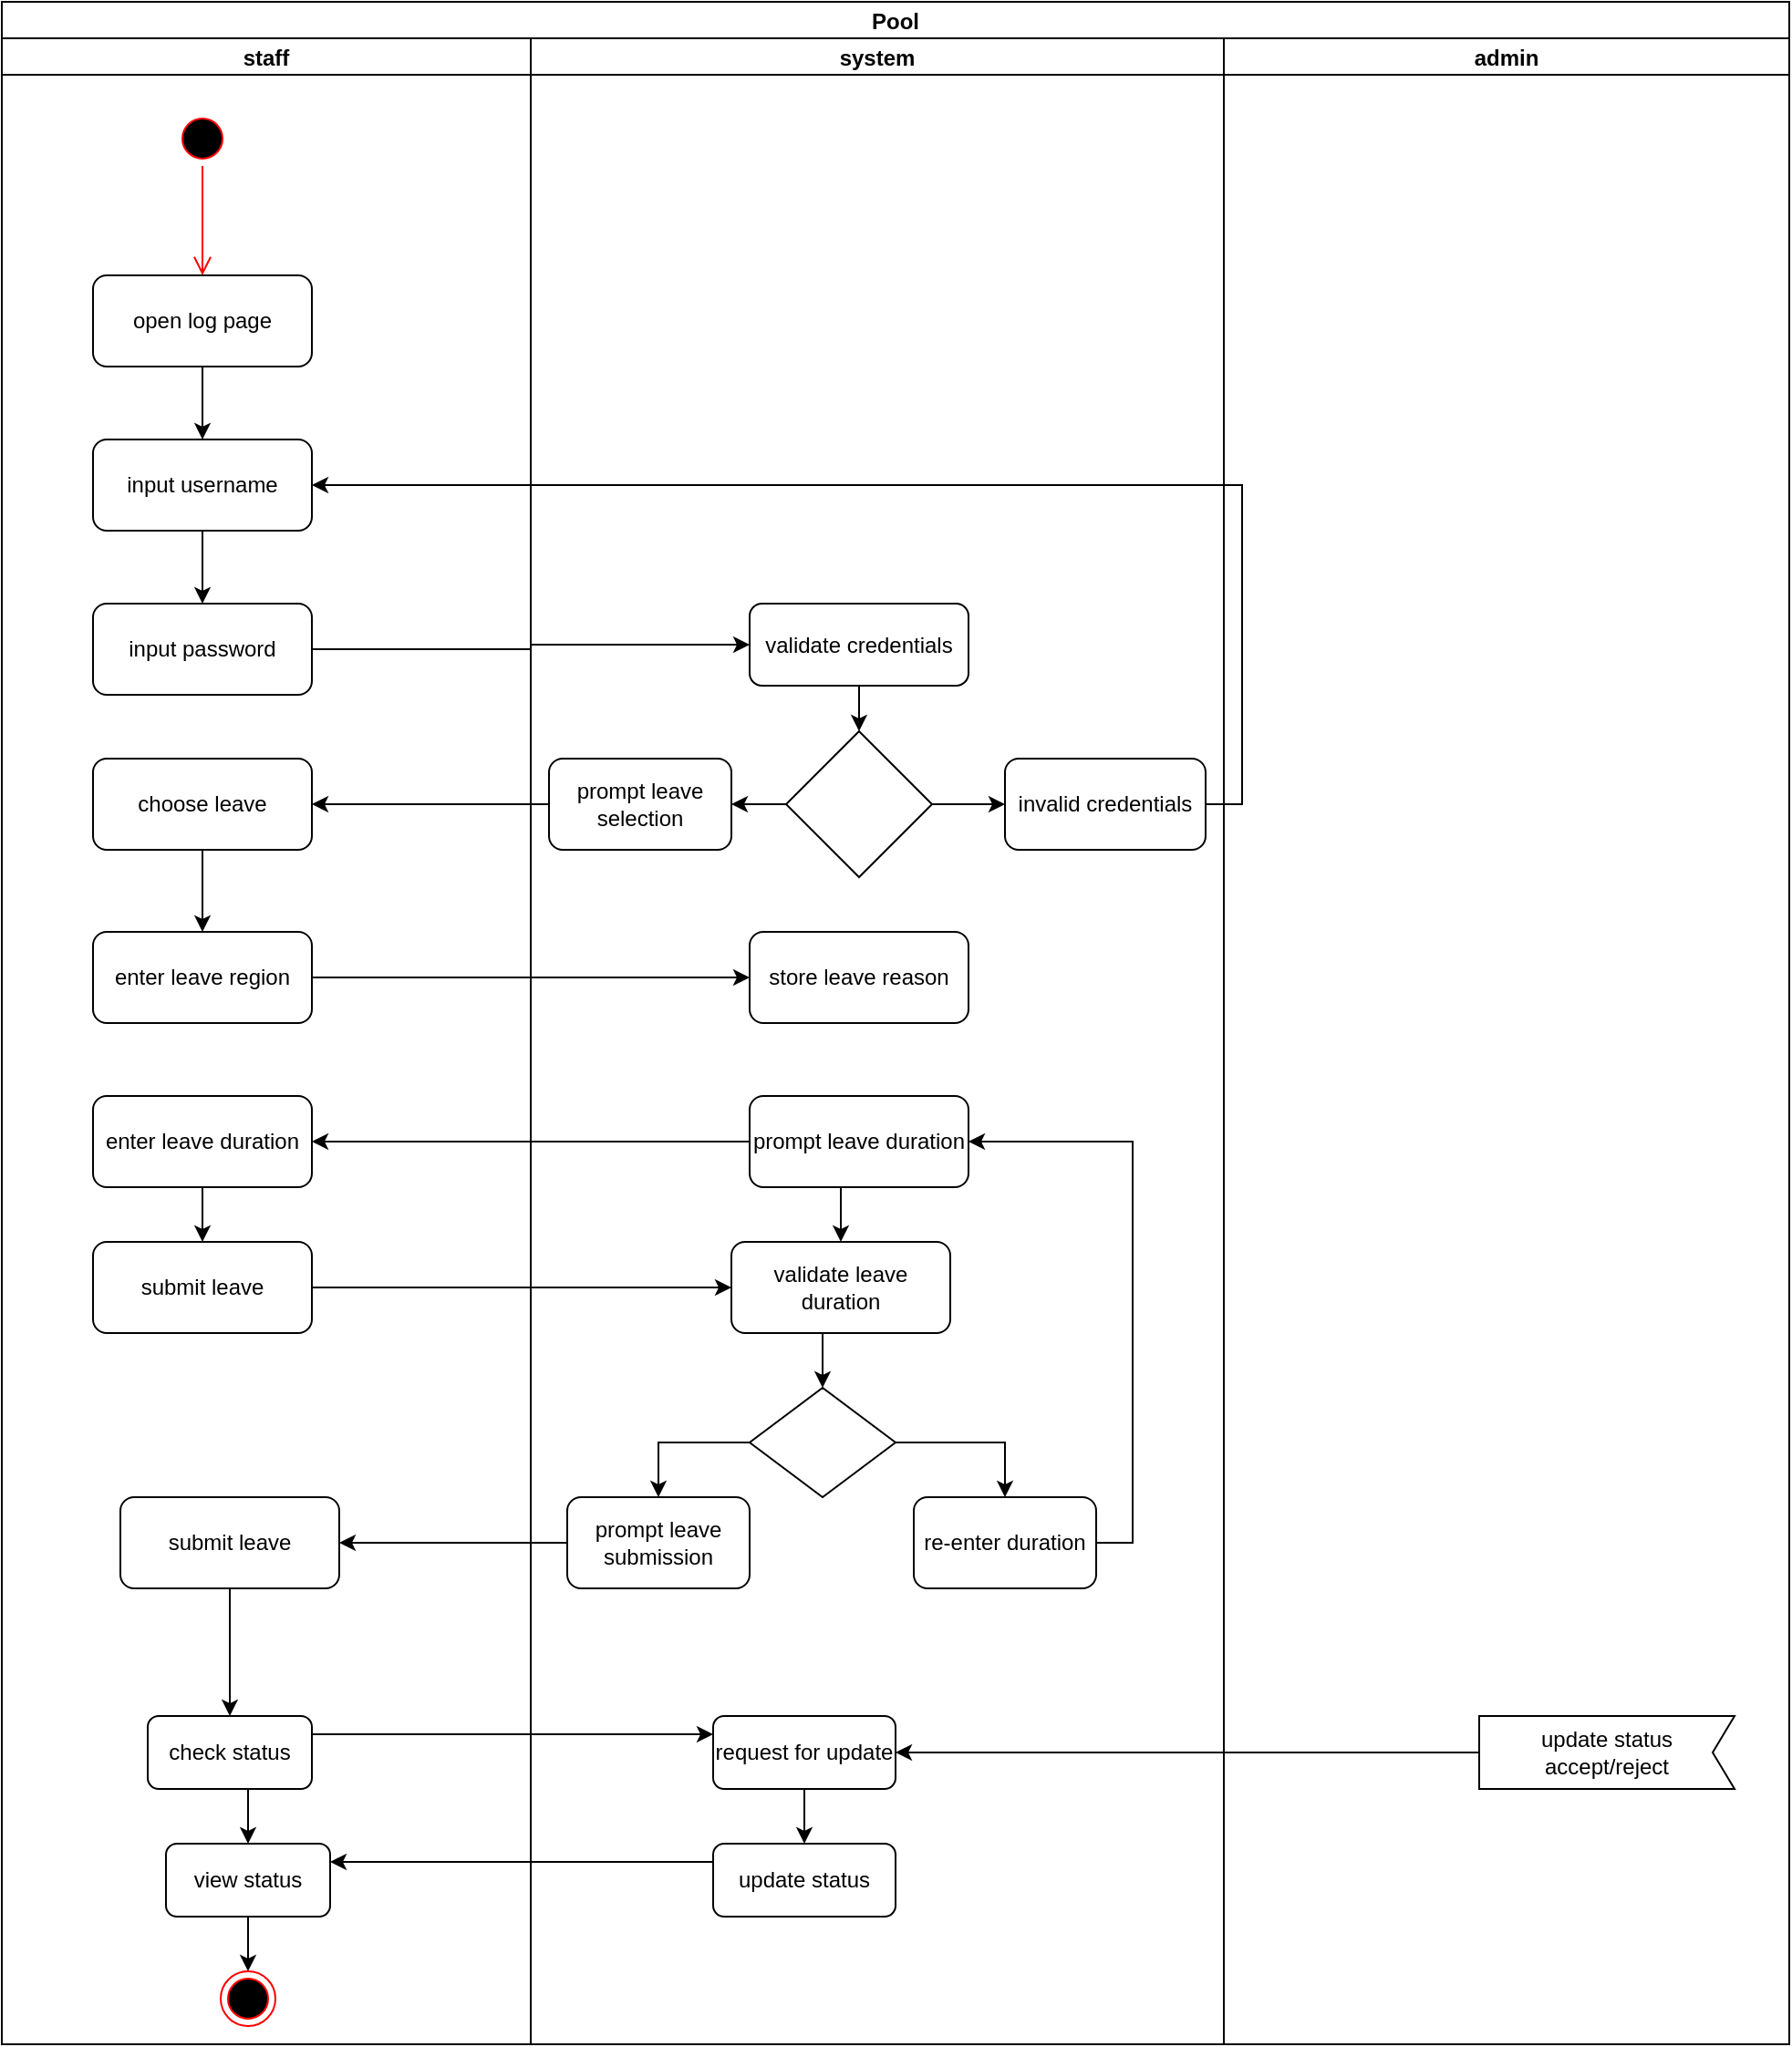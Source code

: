 <mxfile version="20.5.1" type="github">
  <diagram id="ZjQkCzTCEwSP8y3LB2HT" name="Page-1">
    <mxGraphModel dx="1210" dy="1765" grid="1" gridSize="10" guides="1" tooltips="1" connect="1" arrows="1" fold="1" page="1" pageScale="1" pageWidth="850" pageHeight="1100" math="0" shadow="0">
      <root>
        <mxCell id="0" />
        <mxCell id="1" parent="0" />
        <mxCell id="M1Dd1jra3ZKJnvtL5Lh6-6" value="Pool" style="swimlane;childLayout=stackLayout;resizeParent=1;resizeParentMax=0;startSize=20;" vertex="1" parent="1">
          <mxGeometry x="130" y="-20" width="980" height="1120" as="geometry" />
        </mxCell>
        <mxCell id="M1Dd1jra3ZKJnvtL5Lh6-7" value="staff" style="swimlane;startSize=20;" vertex="1" parent="M1Dd1jra3ZKJnvtL5Lh6-6">
          <mxGeometry y="20" width="290" height="1100" as="geometry" />
        </mxCell>
        <mxCell id="M1Dd1jra3ZKJnvtL5Lh6-15" style="edgeStyle=orthogonalEdgeStyle;rounded=0;orthogonalLoop=1;jettySize=auto;html=1;exitX=0.5;exitY=1;exitDx=0;exitDy=0;entryX=0.5;entryY=0;entryDx=0;entryDy=0;" edge="1" parent="M1Dd1jra3ZKJnvtL5Lh6-7" source="M1Dd1jra3ZKJnvtL5Lh6-4" target="M1Dd1jra3ZKJnvtL5Lh6-5">
          <mxGeometry relative="1" as="geometry" />
        </mxCell>
        <mxCell id="M1Dd1jra3ZKJnvtL5Lh6-4" value="open log page" style="rounded=1;whiteSpace=wrap;html=1;" vertex="1" parent="M1Dd1jra3ZKJnvtL5Lh6-7">
          <mxGeometry x="50" y="130" width="120" height="50" as="geometry" />
        </mxCell>
        <mxCell id="M1Dd1jra3ZKJnvtL5Lh6-10" value="" style="ellipse;html=1;shape=startState;fillColor=#000000;strokeColor=#ff0000;" vertex="1" parent="M1Dd1jra3ZKJnvtL5Lh6-7">
          <mxGeometry x="95" y="40" width="30" height="30" as="geometry" />
        </mxCell>
        <mxCell id="M1Dd1jra3ZKJnvtL5Lh6-11" value="" style="edgeStyle=orthogonalEdgeStyle;html=1;verticalAlign=bottom;endArrow=open;endSize=8;strokeColor=#ff0000;rounded=0;" edge="1" source="M1Dd1jra3ZKJnvtL5Lh6-10" parent="M1Dd1jra3ZKJnvtL5Lh6-7">
          <mxGeometry relative="1" as="geometry">
            <mxPoint x="110" y="130" as="targetPoint" />
          </mxGeometry>
        </mxCell>
        <mxCell id="M1Dd1jra3ZKJnvtL5Lh6-18" style="edgeStyle=orthogonalEdgeStyle;rounded=0;orthogonalLoop=1;jettySize=auto;html=1;exitX=0.5;exitY=1;exitDx=0;exitDy=0;entryX=0.5;entryY=0;entryDx=0;entryDy=0;" edge="1" parent="M1Dd1jra3ZKJnvtL5Lh6-7" source="M1Dd1jra3ZKJnvtL5Lh6-5" target="M1Dd1jra3ZKJnvtL5Lh6-12">
          <mxGeometry relative="1" as="geometry" />
        </mxCell>
        <mxCell id="M1Dd1jra3ZKJnvtL5Lh6-5" value="input username" style="rounded=1;whiteSpace=wrap;html=1;" vertex="1" parent="M1Dd1jra3ZKJnvtL5Lh6-7">
          <mxGeometry x="50" y="220" width="120" height="50" as="geometry" />
        </mxCell>
        <mxCell id="M1Dd1jra3ZKJnvtL5Lh6-12" value="input password" style="rounded=1;whiteSpace=wrap;html=1;" vertex="1" parent="M1Dd1jra3ZKJnvtL5Lh6-7">
          <mxGeometry x="50" y="310" width="120" height="50" as="geometry" />
        </mxCell>
        <mxCell id="M1Dd1jra3ZKJnvtL5Lh6-28" value="enter leave region" style="rounded=1;whiteSpace=wrap;html=1;" vertex="1" parent="M1Dd1jra3ZKJnvtL5Lh6-7">
          <mxGeometry x="50" y="490" width="120" height="50" as="geometry" />
        </mxCell>
        <mxCell id="M1Dd1jra3ZKJnvtL5Lh6-33" style="edgeStyle=orthogonalEdgeStyle;rounded=0;orthogonalLoop=1;jettySize=auto;html=1;exitX=0.5;exitY=1;exitDx=0;exitDy=0;entryX=0.5;entryY=0;entryDx=0;entryDy=0;" edge="1" parent="M1Dd1jra3ZKJnvtL5Lh6-7" source="M1Dd1jra3ZKJnvtL5Lh6-31" target="M1Dd1jra3ZKJnvtL5Lh6-32">
          <mxGeometry relative="1" as="geometry" />
        </mxCell>
        <mxCell id="M1Dd1jra3ZKJnvtL5Lh6-31" value="enter leave duration" style="rounded=1;whiteSpace=wrap;html=1;" vertex="1" parent="M1Dd1jra3ZKJnvtL5Lh6-7">
          <mxGeometry x="50" y="580" width="120" height="50" as="geometry" />
        </mxCell>
        <mxCell id="M1Dd1jra3ZKJnvtL5Lh6-32" value="submit leave" style="rounded=1;whiteSpace=wrap;html=1;" vertex="1" parent="M1Dd1jra3ZKJnvtL5Lh6-7">
          <mxGeometry x="50" y="660" width="120" height="50" as="geometry" />
        </mxCell>
        <mxCell id="M1Dd1jra3ZKJnvtL5Lh6-13" value="choose leave" style="rounded=1;whiteSpace=wrap;html=1;" vertex="1" parent="M1Dd1jra3ZKJnvtL5Lh6-7">
          <mxGeometry x="50" y="395" width="120" height="50" as="geometry" />
        </mxCell>
        <mxCell id="M1Dd1jra3ZKJnvtL5Lh6-29" style="edgeStyle=orthogonalEdgeStyle;rounded=0;orthogonalLoop=1;jettySize=auto;html=1;exitX=0.5;exitY=1;exitDx=0;exitDy=0;entryX=0.5;entryY=0;entryDx=0;entryDy=0;" edge="1" parent="M1Dd1jra3ZKJnvtL5Lh6-7" source="M1Dd1jra3ZKJnvtL5Lh6-13" target="M1Dd1jra3ZKJnvtL5Lh6-28">
          <mxGeometry relative="1" as="geometry" />
        </mxCell>
        <mxCell id="M1Dd1jra3ZKJnvtL5Lh6-56" value="submit leave" style="rounded=1;whiteSpace=wrap;html=1;" vertex="1" parent="M1Dd1jra3ZKJnvtL5Lh6-7">
          <mxGeometry x="65" y="800" width="120" height="50" as="geometry" />
        </mxCell>
        <mxCell id="M1Dd1jra3ZKJnvtL5Lh6-67" style="edgeStyle=orthogonalEdgeStyle;rounded=0;orthogonalLoop=1;jettySize=auto;html=1;exitX=0.5;exitY=1;exitDx=0;exitDy=0;entryX=0.5;entryY=0;entryDx=0;entryDy=0;" edge="1" parent="M1Dd1jra3ZKJnvtL5Lh6-7" source="M1Dd1jra3ZKJnvtL5Lh6-58" target="M1Dd1jra3ZKJnvtL5Lh6-59">
          <mxGeometry relative="1" as="geometry" />
        </mxCell>
        <mxCell id="M1Dd1jra3ZKJnvtL5Lh6-58" value="check status" style="rounded=1;whiteSpace=wrap;html=1;" vertex="1" parent="M1Dd1jra3ZKJnvtL5Lh6-7">
          <mxGeometry x="80" y="920" width="90" height="40" as="geometry" />
        </mxCell>
        <mxCell id="M1Dd1jra3ZKJnvtL5Lh6-79" style="edgeStyle=orthogonalEdgeStyle;rounded=0;orthogonalLoop=1;jettySize=auto;html=1;exitX=0.5;exitY=1;exitDx=0;exitDy=0;" edge="1" parent="M1Dd1jra3ZKJnvtL5Lh6-7" source="M1Dd1jra3ZKJnvtL5Lh6-59" target="M1Dd1jra3ZKJnvtL5Lh6-75">
          <mxGeometry relative="1" as="geometry" />
        </mxCell>
        <mxCell id="M1Dd1jra3ZKJnvtL5Lh6-59" value="view status" style="rounded=1;whiteSpace=wrap;html=1;" vertex="1" parent="M1Dd1jra3ZKJnvtL5Lh6-7">
          <mxGeometry x="90" y="990" width="90" height="40" as="geometry" />
        </mxCell>
        <mxCell id="M1Dd1jra3ZKJnvtL5Lh6-71" style="edgeStyle=orthogonalEdgeStyle;rounded=0;orthogonalLoop=1;jettySize=auto;html=1;exitX=0.5;exitY=1;exitDx=0;exitDy=0;entryX=0.5;entryY=0;entryDx=0;entryDy=0;" edge="1" parent="M1Dd1jra3ZKJnvtL5Lh6-7" source="M1Dd1jra3ZKJnvtL5Lh6-56" target="M1Dd1jra3ZKJnvtL5Lh6-58">
          <mxGeometry relative="1" as="geometry">
            <mxPoint x="120" y="940" as="targetPoint" />
          </mxGeometry>
        </mxCell>
        <mxCell id="M1Dd1jra3ZKJnvtL5Lh6-75" value="" style="ellipse;html=1;shape=endState;fillColor=#000000;strokeColor=#ff0000;" vertex="1" parent="M1Dd1jra3ZKJnvtL5Lh6-7">
          <mxGeometry x="120" y="1060" width="30" height="30" as="geometry" />
        </mxCell>
        <mxCell id="M1Dd1jra3ZKJnvtL5Lh6-22" style="edgeStyle=orthogonalEdgeStyle;rounded=0;orthogonalLoop=1;jettySize=auto;html=1;exitX=1;exitY=0.5;exitDx=0;exitDy=0;" edge="1" parent="M1Dd1jra3ZKJnvtL5Lh6-6" source="M1Dd1jra3ZKJnvtL5Lh6-12" target="M1Dd1jra3ZKJnvtL5Lh6-20">
          <mxGeometry relative="1" as="geometry" />
        </mxCell>
        <mxCell id="M1Dd1jra3ZKJnvtL5Lh6-42" style="edgeStyle=orthogonalEdgeStyle;rounded=0;orthogonalLoop=1;jettySize=auto;html=1;exitX=0;exitY=0.5;exitDx=0;exitDy=0;entryX=1;entryY=0.5;entryDx=0;entryDy=0;" edge="1" parent="M1Dd1jra3ZKJnvtL5Lh6-6" source="M1Dd1jra3ZKJnvtL5Lh6-23" target="M1Dd1jra3ZKJnvtL5Lh6-13">
          <mxGeometry relative="1" as="geometry" />
        </mxCell>
        <mxCell id="M1Dd1jra3ZKJnvtL5Lh6-45" style="edgeStyle=orthogonalEdgeStyle;rounded=0;orthogonalLoop=1;jettySize=auto;html=1;exitX=1;exitY=0.5;exitDx=0;exitDy=0;entryX=0;entryY=0.5;entryDx=0;entryDy=0;" edge="1" parent="M1Dd1jra3ZKJnvtL5Lh6-6" source="M1Dd1jra3ZKJnvtL5Lh6-28" target="M1Dd1jra3ZKJnvtL5Lh6-39">
          <mxGeometry relative="1" as="geometry" />
        </mxCell>
        <mxCell id="M1Dd1jra3ZKJnvtL5Lh6-46" style="edgeStyle=orthogonalEdgeStyle;rounded=0;orthogonalLoop=1;jettySize=auto;html=1;exitX=0;exitY=0.5;exitDx=0;exitDy=0;entryX=1;entryY=0.5;entryDx=0;entryDy=0;" edge="1" parent="M1Dd1jra3ZKJnvtL5Lh6-6" source="M1Dd1jra3ZKJnvtL5Lh6-43" target="M1Dd1jra3ZKJnvtL5Lh6-31">
          <mxGeometry relative="1" as="geometry" />
        </mxCell>
        <mxCell id="M1Dd1jra3ZKJnvtL5Lh6-47" style="edgeStyle=orthogonalEdgeStyle;rounded=0;orthogonalLoop=1;jettySize=auto;html=1;exitX=1;exitY=0.5;exitDx=0;exitDy=0;entryX=0;entryY=0.5;entryDx=0;entryDy=0;" edge="1" parent="M1Dd1jra3ZKJnvtL5Lh6-6" source="M1Dd1jra3ZKJnvtL5Lh6-32" target="M1Dd1jra3ZKJnvtL5Lh6-44">
          <mxGeometry relative="1" as="geometry" />
        </mxCell>
        <mxCell id="M1Dd1jra3ZKJnvtL5Lh6-57" style="edgeStyle=orthogonalEdgeStyle;rounded=0;orthogonalLoop=1;jettySize=auto;html=1;exitX=0;exitY=0.5;exitDx=0;exitDy=0;entryX=1;entryY=0.5;entryDx=0;entryDy=0;" edge="1" parent="M1Dd1jra3ZKJnvtL5Lh6-6" source="M1Dd1jra3ZKJnvtL5Lh6-53" target="M1Dd1jra3ZKJnvtL5Lh6-56">
          <mxGeometry relative="1" as="geometry" />
        </mxCell>
        <mxCell id="M1Dd1jra3ZKJnvtL5Lh6-66" style="edgeStyle=orthogonalEdgeStyle;rounded=0;orthogonalLoop=1;jettySize=auto;html=1;exitX=0;exitY=0.25;exitDx=0;exitDy=0;entryX=1;entryY=0.25;entryDx=0;entryDy=0;" edge="1" parent="M1Dd1jra3ZKJnvtL5Lh6-6" source="M1Dd1jra3ZKJnvtL5Lh6-61" target="M1Dd1jra3ZKJnvtL5Lh6-59">
          <mxGeometry relative="1" as="geometry">
            <mxPoint x="180" y="1050" as="targetPoint" />
          </mxGeometry>
        </mxCell>
        <mxCell id="M1Dd1jra3ZKJnvtL5Lh6-68" style="edgeStyle=orthogonalEdgeStyle;rounded=0;orthogonalLoop=1;jettySize=auto;html=1;exitX=1;exitY=0.25;exitDx=0;exitDy=0;entryX=0;entryY=0.25;entryDx=0;entryDy=0;" edge="1" parent="M1Dd1jra3ZKJnvtL5Lh6-6" source="M1Dd1jra3ZKJnvtL5Lh6-58" target="M1Dd1jra3ZKJnvtL5Lh6-60">
          <mxGeometry relative="1" as="geometry" />
        </mxCell>
        <mxCell id="M1Dd1jra3ZKJnvtL5Lh6-74" style="edgeStyle=orthogonalEdgeStyle;rounded=0;orthogonalLoop=1;jettySize=auto;html=1;exitX=1;exitY=0.5;exitDx=0;exitDy=0;entryX=1;entryY=0.5;entryDx=0;entryDy=0;" edge="1" parent="M1Dd1jra3ZKJnvtL5Lh6-6" source="M1Dd1jra3ZKJnvtL5Lh6-24" target="M1Dd1jra3ZKJnvtL5Lh6-5">
          <mxGeometry relative="1" as="geometry" />
        </mxCell>
        <mxCell id="M1Dd1jra3ZKJnvtL5Lh6-8" value="system" style="swimlane;startSize=20;" vertex="1" parent="M1Dd1jra3ZKJnvtL5Lh6-6">
          <mxGeometry x="290" y="20" width="380" height="1100" as="geometry" />
        </mxCell>
        <mxCell id="M1Dd1jra3ZKJnvtL5Lh6-27" style="edgeStyle=orthogonalEdgeStyle;rounded=0;orthogonalLoop=1;jettySize=auto;html=1;exitX=0.5;exitY=1;exitDx=0;exitDy=0;" edge="1" parent="M1Dd1jra3ZKJnvtL5Lh6-8" source="M1Dd1jra3ZKJnvtL5Lh6-20" target="M1Dd1jra3ZKJnvtL5Lh6-25">
          <mxGeometry relative="1" as="geometry" />
        </mxCell>
        <mxCell id="M1Dd1jra3ZKJnvtL5Lh6-20" value="validate credentials" style="rounded=1;whiteSpace=wrap;html=1;" vertex="1" parent="M1Dd1jra3ZKJnvtL5Lh6-8">
          <mxGeometry x="120" y="310" width="120" height="45" as="geometry" />
        </mxCell>
        <mxCell id="M1Dd1jra3ZKJnvtL5Lh6-23" value="prompt leave selection" style="rounded=1;whiteSpace=wrap;html=1;" vertex="1" parent="M1Dd1jra3ZKJnvtL5Lh6-8">
          <mxGeometry x="10" y="395" width="100" height="50" as="geometry" />
        </mxCell>
        <mxCell id="M1Dd1jra3ZKJnvtL5Lh6-36" style="edgeStyle=orthogonalEdgeStyle;rounded=0;orthogonalLoop=1;jettySize=auto;html=1;exitX=0;exitY=0.5;exitDx=0;exitDy=0;entryX=1;entryY=0.5;entryDx=0;entryDy=0;" edge="1" parent="M1Dd1jra3ZKJnvtL5Lh6-8" source="M1Dd1jra3ZKJnvtL5Lh6-25" target="M1Dd1jra3ZKJnvtL5Lh6-23">
          <mxGeometry relative="1" as="geometry" />
        </mxCell>
        <mxCell id="M1Dd1jra3ZKJnvtL5Lh6-25" value="" style="rhombus;whiteSpace=wrap;html=1;" vertex="1" parent="M1Dd1jra3ZKJnvtL5Lh6-8">
          <mxGeometry x="140" y="380" width="80" height="80" as="geometry" />
        </mxCell>
        <mxCell id="M1Dd1jra3ZKJnvtL5Lh6-39" value="store leave reason" style="rounded=1;whiteSpace=wrap;html=1;" vertex="1" parent="M1Dd1jra3ZKJnvtL5Lh6-8">
          <mxGeometry x="120" y="490" width="120" height="50" as="geometry" />
        </mxCell>
        <mxCell id="M1Dd1jra3ZKJnvtL5Lh6-48" style="edgeStyle=orthogonalEdgeStyle;rounded=0;orthogonalLoop=1;jettySize=auto;html=1;exitX=0.5;exitY=1;exitDx=0;exitDy=0;entryX=0.5;entryY=0;entryDx=0;entryDy=0;" edge="1" parent="M1Dd1jra3ZKJnvtL5Lh6-8" source="M1Dd1jra3ZKJnvtL5Lh6-43" target="M1Dd1jra3ZKJnvtL5Lh6-44">
          <mxGeometry relative="1" as="geometry" />
        </mxCell>
        <mxCell id="M1Dd1jra3ZKJnvtL5Lh6-43" value="prompt leave duration" style="rounded=1;whiteSpace=wrap;html=1;" vertex="1" parent="M1Dd1jra3ZKJnvtL5Lh6-8">
          <mxGeometry x="120" y="580" width="120" height="50" as="geometry" />
        </mxCell>
        <mxCell id="M1Dd1jra3ZKJnvtL5Lh6-44" value="validate leave duration" style="rounded=1;whiteSpace=wrap;html=1;" vertex="1" parent="M1Dd1jra3ZKJnvtL5Lh6-8">
          <mxGeometry x="110" y="660" width="120" height="50" as="geometry" />
        </mxCell>
        <mxCell id="M1Dd1jra3ZKJnvtL5Lh6-54" style="edgeStyle=orthogonalEdgeStyle;rounded=0;orthogonalLoop=1;jettySize=auto;html=1;exitX=1;exitY=0.5;exitDx=0;exitDy=0;entryX=0.5;entryY=0;entryDx=0;entryDy=0;" edge="1" parent="M1Dd1jra3ZKJnvtL5Lh6-8" source="M1Dd1jra3ZKJnvtL5Lh6-51" target="M1Dd1jra3ZKJnvtL5Lh6-52">
          <mxGeometry relative="1" as="geometry" />
        </mxCell>
        <mxCell id="M1Dd1jra3ZKJnvtL5Lh6-55" style="edgeStyle=orthogonalEdgeStyle;rounded=0;orthogonalLoop=1;jettySize=auto;html=1;exitX=0;exitY=0.5;exitDx=0;exitDy=0;entryX=0.5;entryY=0;entryDx=0;entryDy=0;" edge="1" parent="M1Dd1jra3ZKJnvtL5Lh6-8" source="M1Dd1jra3ZKJnvtL5Lh6-51" target="M1Dd1jra3ZKJnvtL5Lh6-53">
          <mxGeometry relative="1" as="geometry" />
        </mxCell>
        <mxCell id="M1Dd1jra3ZKJnvtL5Lh6-51" value="" style="rhombus;whiteSpace=wrap;html=1;" vertex="1" parent="M1Dd1jra3ZKJnvtL5Lh6-8">
          <mxGeometry x="120" y="740" width="80" height="60" as="geometry" />
        </mxCell>
        <mxCell id="M1Dd1jra3ZKJnvtL5Lh6-52" value="re-enter duration" style="rounded=1;whiteSpace=wrap;html=1;" vertex="1" parent="M1Dd1jra3ZKJnvtL5Lh6-8">
          <mxGeometry x="210" y="800" width="100" height="50" as="geometry" />
        </mxCell>
        <mxCell id="M1Dd1jra3ZKJnvtL5Lh6-53" value="prompt leave submission" style="rounded=1;whiteSpace=wrap;html=1;" vertex="1" parent="M1Dd1jra3ZKJnvtL5Lh6-8">
          <mxGeometry x="20" y="800" width="100" height="50" as="geometry" />
        </mxCell>
        <mxCell id="M1Dd1jra3ZKJnvtL5Lh6-24" value="invalid credentials" style="rounded=1;whiteSpace=wrap;html=1;" vertex="1" parent="M1Dd1jra3ZKJnvtL5Lh6-8">
          <mxGeometry x="260" y="395" width="110" height="50" as="geometry" />
        </mxCell>
        <mxCell id="M1Dd1jra3ZKJnvtL5Lh6-34" style="edgeStyle=orthogonalEdgeStyle;rounded=0;orthogonalLoop=1;jettySize=auto;html=1;exitX=1;exitY=0.5;exitDx=0;exitDy=0;" edge="1" parent="M1Dd1jra3ZKJnvtL5Lh6-8" source="M1Dd1jra3ZKJnvtL5Lh6-25" target="M1Dd1jra3ZKJnvtL5Lh6-24">
          <mxGeometry relative="1" as="geometry" />
        </mxCell>
        <mxCell id="M1Dd1jra3ZKJnvtL5Lh6-62" style="edgeStyle=orthogonalEdgeStyle;rounded=0;orthogonalLoop=1;jettySize=auto;html=1;exitX=0.5;exitY=1;exitDx=0;exitDy=0;entryX=0.5;entryY=0;entryDx=0;entryDy=0;" edge="1" parent="M1Dd1jra3ZKJnvtL5Lh6-8" source="M1Dd1jra3ZKJnvtL5Lh6-60" target="M1Dd1jra3ZKJnvtL5Lh6-61">
          <mxGeometry relative="1" as="geometry" />
        </mxCell>
        <mxCell id="M1Dd1jra3ZKJnvtL5Lh6-60" value="request for update" style="rounded=1;whiteSpace=wrap;html=1;" vertex="1" parent="M1Dd1jra3ZKJnvtL5Lh6-8">
          <mxGeometry x="100" y="920" width="100" height="40" as="geometry" />
        </mxCell>
        <mxCell id="M1Dd1jra3ZKJnvtL5Lh6-61" value="update status" style="rounded=1;whiteSpace=wrap;html=1;" vertex="1" parent="M1Dd1jra3ZKJnvtL5Lh6-8">
          <mxGeometry x="100" y="990" width="100" height="40" as="geometry" />
        </mxCell>
        <mxCell id="M1Dd1jra3ZKJnvtL5Lh6-73" style="edgeStyle=orthogonalEdgeStyle;rounded=0;orthogonalLoop=1;jettySize=auto;html=1;exitX=1;exitY=0.5;exitDx=0;exitDy=0;entryX=1;entryY=0.5;entryDx=0;entryDy=0;" edge="1" parent="M1Dd1jra3ZKJnvtL5Lh6-8" source="M1Dd1jra3ZKJnvtL5Lh6-52" target="M1Dd1jra3ZKJnvtL5Lh6-43">
          <mxGeometry relative="1" as="geometry">
            <mxPoint x="260" y="600" as="targetPoint" />
          </mxGeometry>
        </mxCell>
        <mxCell id="M1Dd1jra3ZKJnvtL5Lh6-9" value="admin" style="swimlane;startSize=20;" vertex="1" parent="M1Dd1jra3ZKJnvtL5Lh6-6">
          <mxGeometry x="670" y="20" width="310" height="1100" as="geometry" />
        </mxCell>
        <mxCell id="M1Dd1jra3ZKJnvtL5Lh6-69" value="update status accept/reject" style="shape=mxgraph.sysml.accEvent;flipH=1;whiteSpace=wrap;align=center;" vertex="1" parent="M1Dd1jra3ZKJnvtL5Lh6-9">
          <mxGeometry x="140" y="920" width="140" height="40" as="geometry" />
        </mxCell>
        <mxCell id="M1Dd1jra3ZKJnvtL5Lh6-77" style="edgeStyle=orthogonalEdgeStyle;rounded=0;orthogonalLoop=1;jettySize=auto;html=1;exitX=1;exitY=0.5;exitDx=0;exitDy=0;exitPerimeter=0;entryX=1;entryY=0.5;entryDx=0;entryDy=0;" edge="1" parent="M1Dd1jra3ZKJnvtL5Lh6-6" source="M1Dd1jra3ZKJnvtL5Lh6-69" target="M1Dd1jra3ZKJnvtL5Lh6-60">
          <mxGeometry relative="1" as="geometry" />
        </mxCell>
        <mxCell id="M1Dd1jra3ZKJnvtL5Lh6-50" style="edgeStyle=orthogonalEdgeStyle;rounded=0;orthogonalLoop=1;jettySize=auto;html=1;exitX=0.5;exitY=1;exitDx=0;exitDy=0;" edge="1" parent="1" source="M1Dd1jra3ZKJnvtL5Lh6-44">
          <mxGeometry relative="1" as="geometry">
            <mxPoint x="580" y="740" as="targetPoint" />
          </mxGeometry>
        </mxCell>
      </root>
    </mxGraphModel>
  </diagram>
</mxfile>

